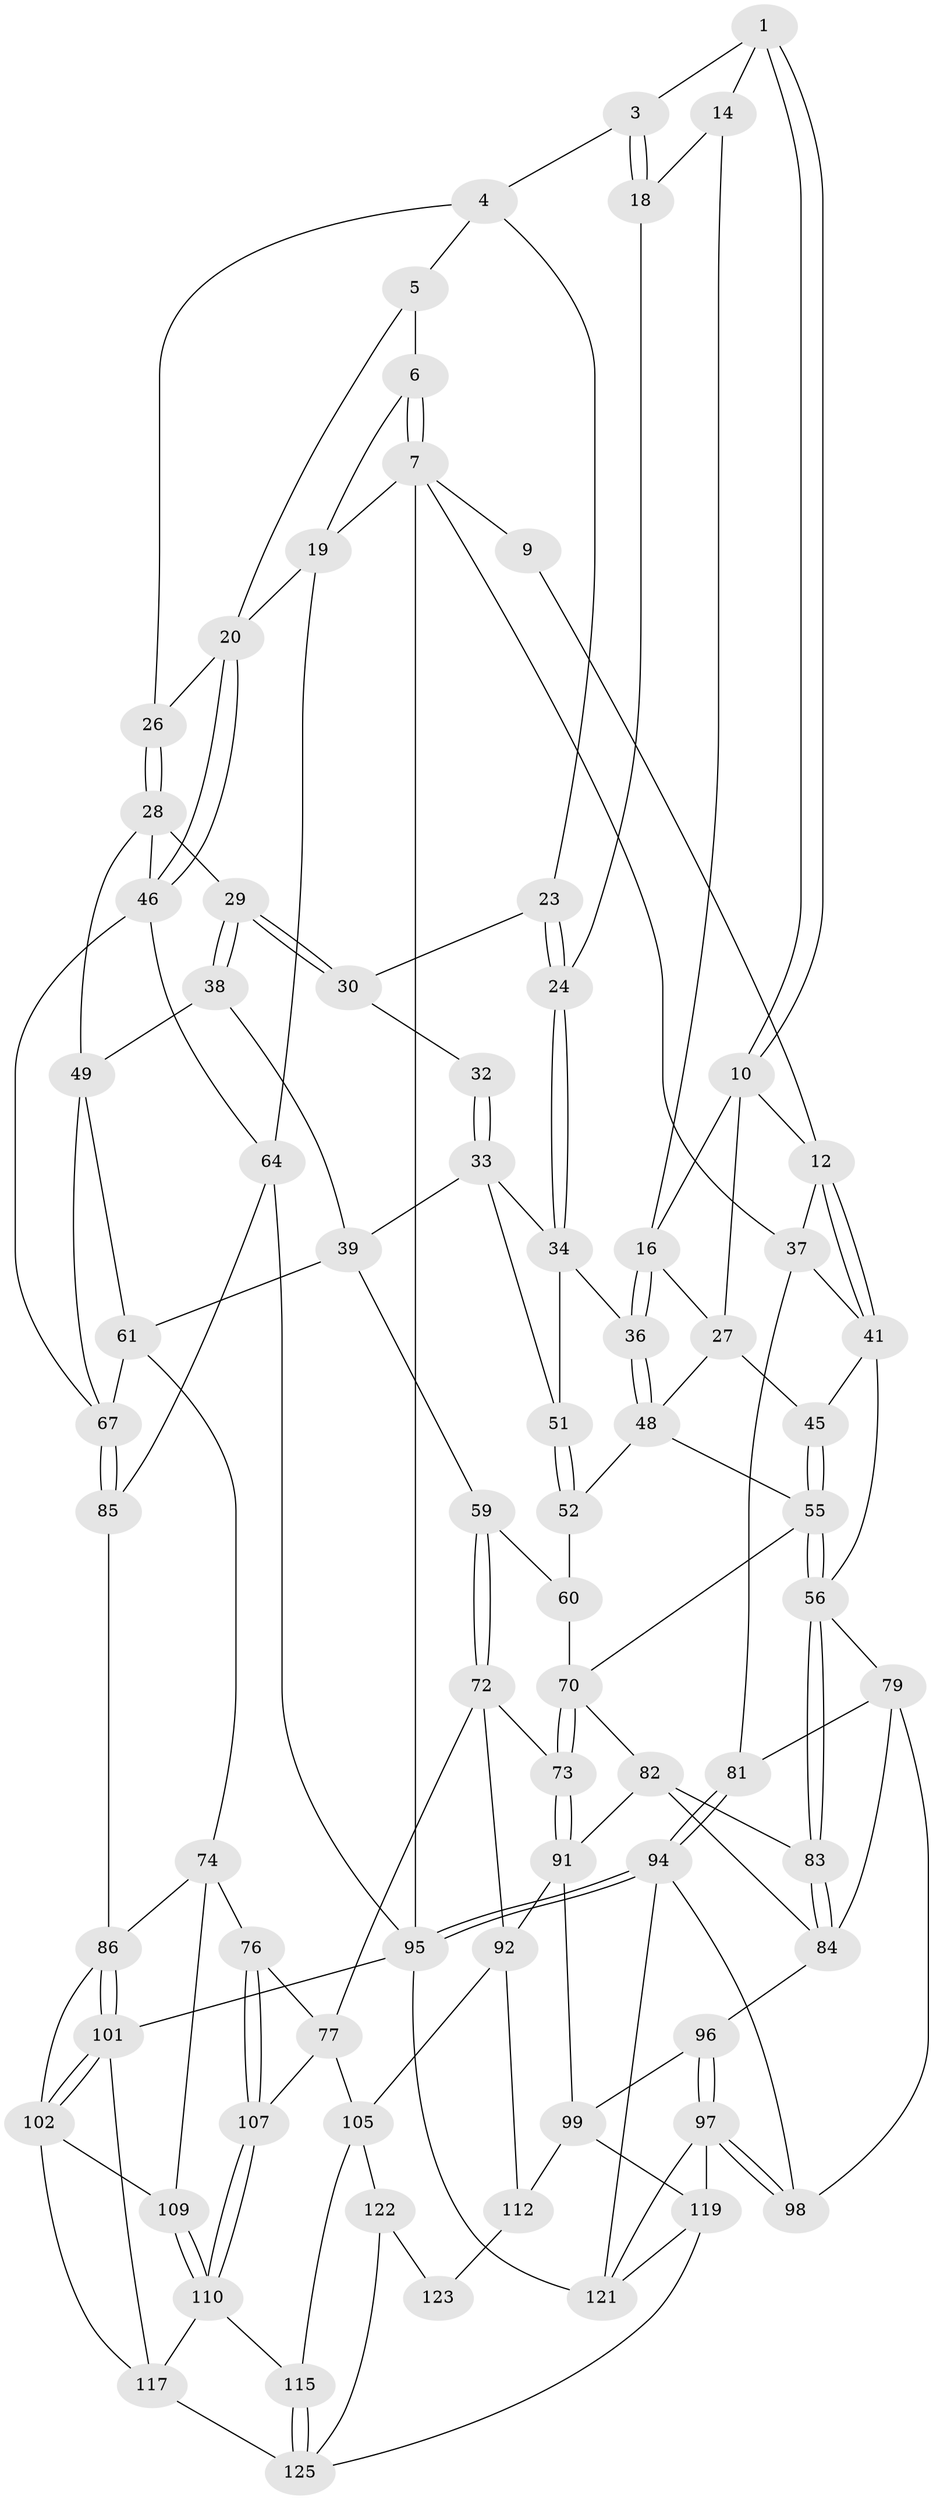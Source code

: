 // original degree distribution, {3: 0.015625, 4: 0.2265625, 6: 0.2109375, 5: 0.546875}
// Generated by graph-tools (version 1.1) at 2025/42/03/06/25 10:42:27]
// undirected, 77 vertices, 169 edges
graph export_dot {
graph [start="1"]
  node [color=gray90,style=filled];
  1 [pos="+0.29215223765131215+0",super="+2"];
  3 [pos="+0.70602161917387+0"];
  4 [pos="+0.7425373150883373+0",super="+22"];
  5 [pos="+0.7426439436197095+0"];
  6 [pos="+0.7690013980376951+0"];
  7 [pos="+1+0",super="+8"];
  9 [pos="+0.19008344332843952+0"];
  10 [pos="+0.3196816207018164+0.08588877567128157",super="+11"];
  12 [pos="+0.14168052092225308+0.16474014181172625",super="+13"];
  14 [pos="+0.4751503899168127+0.09797583576837351",super="+15"];
  16 [pos="+0.4384413816574516+0.1992682595694904",super="+17"];
  18 [pos="+0.5743267274090892+0.14791632497255675",super="+25"];
  19 [pos="+1+0.2420605512501894",super="+63"];
  20 [pos="+0.9509268499949931+0.25749439703724397",super="+21"];
  23 [pos="+0.6351224378990743+0.1861077921511236"];
  24 [pos="+0.5893443240634894+0.1853624143171035"];
  26 [pos="+0.7539250165597287+0.1856720229523988"];
  27 [pos="+0.30422878109522977+0.22846364438685365",super="+44"];
  28 [pos="+0.7397699219368681+0.2214490401387187",super="+47"];
  29 [pos="+0.7057181402003136+0.2346679980825944"];
  30 [pos="+0.676687929956475+0.2197865516390211",super="+31"];
  32 [pos="+0.6159824973604741+0.24392178037855639"];
  33 [pos="+0.5944808427395268+0.2644955057222837",super="+40"];
  34 [pos="+0.5827765561989706+0.19871858268492873",super="+35"];
  36 [pos="+0.4496359987254369+0.22304989227234018"];
  37 [pos="+0+0.27807150861817936",super="+43"];
  38 [pos="+0.6597284244616118+0.3056599245371563"];
  39 [pos="+0.6071988883645533+0.30256819272912217",super="+58"];
  41 [pos="+0.18391194092006596+0.25691379524193303",super="+42"];
  45 [pos="+0.2020517175101215+0.26439098049681764"];
  46 [pos="+0.8379438487107082+0.3510864875180482",super="+65"];
  48 [pos="+0.3116540851822754+0.3556537590953152",super="+54"];
  49 [pos="+0.78402449819884+0.3858251860950921",super="+50"];
  51 [pos="+0.49175446783637133+0.2994735793274821"];
  52 [pos="+0.4845677103154597+0.3261093974145256",super="+53"];
  55 [pos="+0.18832782730074385+0.47146547740038813",super="+62"];
  56 [pos="+0.1872864136080492+0.47227975354652574",super="+57"];
  59 [pos="+0.5882725814208302+0.4436623904333322"];
  60 [pos="+0.5330886034519853+0.4061985941575353",super="+66"];
  61 [pos="+0.6405990758864348+0.45330311276685203",super="+69"];
  64 [pos="+1+0.49118120631297746",super="+88"];
  67 [pos="+0.8660295269140745+0.5478640629618625",super="+68"];
  70 [pos="+0.42541921582500036+0.5517752721788717",super="+71"];
  72 [pos="+0.48298285363845256+0.5830141486069829",super="+78"];
  73 [pos="+0.43992749610038256+0.5660959967320038"];
  74 [pos="+0.6709177136521086+0.6588319777047036",super="+75"];
  76 [pos="+0.6252336416251904+0.6660629827474855"];
  77 [pos="+0.5523191006675702+0.6610037355955952",super="+104"];
  79 [pos="+0.057192987704835635+0.6481383730455461",super="+80"];
  81 [pos="+0+0.5810310375145551"];
  82 [pos="+0.26253388791504273+0.5856065671784811",super="+89"];
  83 [pos="+0.1898196562889733+0.4796449060886806"];
  84 [pos="+0.1235902413683031+0.6582151679482853",super="+90"];
  85 [pos="+0.9116351259041483+0.6215977469478906"];
  86 [pos="+0.8760265317533279+0.6626693398853905",super="+87"];
  91 [pos="+0.36285005689124644+0.667847793223469",super="+93"];
  92 [pos="+0.4817214430315994+0.7452382051453605",super="+106"];
  94 [pos="+0+0.738549398900952",super="+111"];
  95 [pos="+0+1",super="+100"];
  96 [pos="+0.21563225114615725+0.7344371105436243"];
  97 [pos="+0.17094247487101663+0.8003078551638424",super="+120"];
  98 [pos="+0.0808395001143408+0.779841500929761"];
  99 [pos="+0.3088761611445959+0.7873415959894017",super="+113"];
  101 [pos="+0.8899897878934163+0.8123875531957664",super="+103"];
  102 [pos="+0.8131273385914528+0.7947411530110454",super="+108"];
  105 [pos="+0.5552652171815062+0.8372179507156187",super="+116"];
  107 [pos="+0.6023544517545191+0.8140388114320308"];
  109 [pos="+0.6986887892199704+0.7729001516565034"];
  110 [pos="+0.639204212265001+0.8435901165154683",super="+114"];
  112 [pos="+0.4138403990264065+0.8708352302632344"];
  115 [pos="+0.6142024337491053+0.9057672669496285"];
  117 [pos="+0.7381086339022+0.905214193565576",super="+118"];
  119 [pos="+0.20199425584536834+1",super="+128"];
  121 [pos="+0.0558201785775511+0.8553225637050949",super="+124"];
  122 [pos="+0.5469208614993386+0.8848723759656242",super="+127"];
  123 [pos="+0.429667470193501+0.8828560440150297"];
  125 [pos="+0.6005567843745351+1",super="+126"];
  1 -- 10;
  1 -- 10;
  1 -- 3;
  1 -- 14;
  3 -- 4;
  3 -- 18;
  3 -- 18;
  4 -- 5;
  4 -- 26;
  4 -- 23;
  5 -- 6;
  5 -- 20;
  6 -- 7;
  6 -- 7;
  6 -- 19;
  7 -- 9;
  7 -- 37;
  7 -- 95 [weight=2];
  7 -- 19;
  9 -- 12;
  10 -- 16;
  10 -- 27;
  10 -- 12;
  12 -- 41;
  12 -- 41;
  12 -- 37;
  14 -- 18 [weight=2];
  14 -- 16;
  16 -- 36;
  16 -- 36;
  16 -- 27;
  18 -- 24;
  19 -- 20;
  19 -- 64;
  20 -- 46;
  20 -- 46;
  20 -- 26;
  23 -- 24;
  23 -- 24;
  23 -- 30;
  24 -- 34;
  24 -- 34;
  26 -- 28;
  26 -- 28;
  27 -- 48;
  27 -- 45;
  28 -- 29;
  28 -- 49;
  28 -- 46;
  29 -- 30;
  29 -- 30;
  29 -- 38;
  29 -- 38;
  30 -- 32 [weight=2];
  32 -- 33;
  32 -- 33;
  33 -- 34;
  33 -- 51;
  33 -- 39;
  34 -- 51;
  34 -- 36;
  36 -- 48;
  36 -- 48;
  37 -- 81;
  37 -- 41;
  38 -- 39;
  38 -- 49;
  39 -- 59;
  39 -- 61;
  41 -- 45;
  41 -- 56;
  45 -- 55;
  45 -- 55;
  46 -- 64;
  46 -- 67;
  48 -- 52;
  48 -- 55;
  49 -- 61;
  49 -- 67;
  51 -- 52;
  51 -- 52;
  52 -- 60 [weight=2];
  55 -- 56;
  55 -- 56;
  55 -- 70;
  56 -- 83;
  56 -- 83;
  56 -- 79;
  59 -- 60;
  59 -- 72;
  59 -- 72;
  60 -- 70;
  61 -- 74;
  61 -- 67;
  64 -- 85;
  64 -- 95;
  67 -- 85;
  67 -- 85;
  70 -- 73;
  70 -- 73;
  70 -- 82;
  72 -- 73;
  72 -- 92;
  72 -- 77;
  73 -- 91;
  73 -- 91;
  74 -- 76;
  74 -- 109;
  74 -- 86;
  76 -- 77;
  76 -- 107;
  76 -- 107;
  77 -- 105;
  77 -- 107;
  79 -- 84;
  79 -- 81;
  79 -- 98;
  81 -- 94;
  81 -- 94;
  82 -- 83;
  82 -- 91;
  82 -- 84;
  83 -- 84;
  83 -- 84;
  84 -- 96;
  85 -- 86;
  86 -- 101;
  86 -- 101;
  86 -- 102;
  91 -- 99;
  91 -- 92;
  92 -- 112;
  92 -- 105;
  94 -- 95;
  94 -- 95;
  94 -- 121;
  94 -- 98;
  95 -- 121;
  95 -- 101;
  96 -- 97;
  96 -- 97;
  96 -- 99;
  97 -- 98;
  97 -- 98;
  97 -- 121;
  97 -- 119;
  99 -- 112;
  99 -- 119;
  101 -- 102;
  101 -- 102;
  101 -- 117;
  102 -- 109;
  102 -- 117;
  105 -- 122;
  105 -- 115;
  107 -- 110;
  107 -- 110;
  109 -- 110;
  109 -- 110;
  110 -- 115;
  110 -- 117;
  112 -- 123;
  115 -- 125;
  115 -- 125;
  117 -- 125;
  119 -- 121;
  119 -- 125;
  122 -- 123 [weight=2];
  122 -- 125;
}
